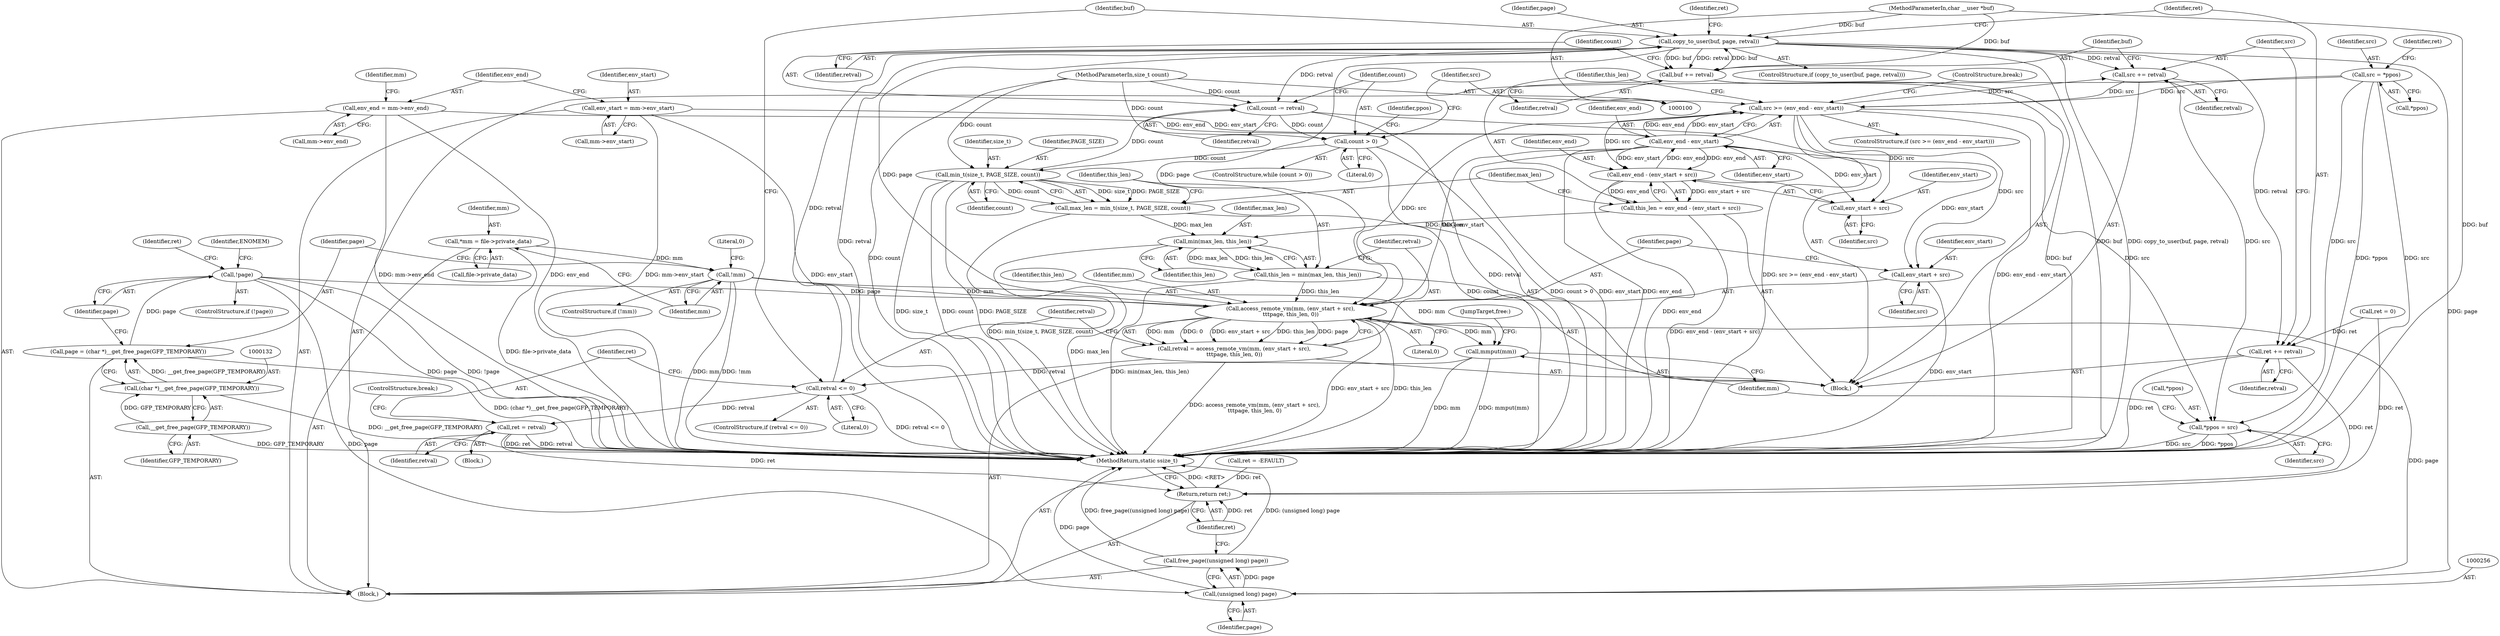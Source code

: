 digraph "0_linux_8148a73c9901a8794a50f950083c00ccf97d43b3@API" {
"1000225" [label="(Call,copy_to_user(buf, page, retval))"];
"1000241" [label="(Call,buf += retval)"];
"1000225" [label="(Call,copy_to_user(buf, page, retval))"];
"1000102" [label="(MethodParameterIn,char __user *buf)"];
"1000207" [label="(Call,access_remote_vm(mm, (env_start + src),\n\t\t\tpage, this_len, 0))"];
"1000125" [label="(Call,!mm)"];
"1000117" [label="(Call,*mm = file->private_data)"];
"1000183" [label="(Call,env_end - env_start)"];
"1000189" [label="(Call,env_end - (env_start + src))"];
"1000181" [label="(Call,src >= (env_end - env_start))"];
"1000238" [label="(Call,src += retval)"];
"1000108" [label="(Call,src = *ppos)"];
"1000162" [label="(Call,env_end = mm->env_end)"];
"1000157" [label="(Call,env_start = mm->env_start)"];
"1000136" [label="(Call,!page)"];
"1000129" [label="(Call,page = (char *)__get_free_page(GFP_TEMPORARY))"];
"1000131" [label="(Call,(char *)__get_free_page(GFP_TEMPORARY))"];
"1000133" [label="(Call,__get_free_page(GFP_TEMPORARY))"];
"1000200" [label="(Call,this_len = min(max_len, this_len))"];
"1000202" [label="(Call,min(max_len, this_len))"];
"1000194" [label="(Call,max_len = min_t(size_t, PAGE_SIZE, count))"];
"1000196" [label="(Call,min_t(size_t, PAGE_SIZE, count))"];
"1000173" [label="(Call,count > 0)"];
"1000244" [label="(Call,count -= retval)"];
"1000103" [label="(MethodParameterIn,size_t count)"];
"1000187" [label="(Call,this_len = env_end - (env_start + src))"];
"1000216" [label="(Call,retval <= 0)"];
"1000205" [label="(Call,retval = access_remote_vm(mm, (env_start + src),\n\t\t\tpage, this_len, 0))"];
"1000220" [label="(Call,ret = retval)"];
"1000258" [label="(Return,return ret;)"];
"1000235" [label="(Call,ret += retval)"];
"1000191" [label="(Call,env_start + src)"];
"1000209" [label="(Call,env_start + src)"];
"1000247" [label="(Call,*ppos = src)"];
"1000255" [label="(Call,(unsigned long) page)"];
"1000254" [label="(Call,free_page((unsigned long) page))"];
"1000251" [label="(Call,mmput(mm))"];
"1000136" [label="(Call,!page)"];
"1000231" [label="(Identifier,ret)"];
"1000200" [label="(Call,this_len = min(max_len, this_len))"];
"1000180" [label="(ControlStructure,if (src >= (env_end - env_start)))"];
"1000242" [label="(Identifier,buf)"];
"1000226" [label="(Identifier,buf)"];
"1000241" [label="(Call,buf += retval)"];
"1000191" [label="(Call,env_start + src)"];
"1000103" [label="(MethodParameterIn,size_t count)"];
"1000134" [label="(Identifier,GFP_TEMPORARY)"];
"1000257" [label="(Identifier,page)"];
"1000243" [label="(Identifier,retval)"];
"1000224" [label="(ControlStructure,if (copy_to_user(buf, page, retval)))"];
"1000253" [label="(JumpTarget,free:)"];
"1000215" [label="(ControlStructure,if (retval <= 0))"];
"1000219" [label="(Block,)"];
"1000108" [label="(Call,src = *ppos)"];
"1000247" [label="(Call,*ppos = src)"];
"1000117" [label="(Call,*mm = file->private_data)"];
"1000157" [label="(Call,env_start = mm->env_start)"];
"1000220" [label="(Call,ret = retval)"];
"1000140" [label="(Identifier,ENOMEM)"];
"1000212" [label="(Identifier,page)"];
"1000137" [label="(Identifier,page)"];
"1000114" [label="(Identifier,ret)"];
"1000173" [label="(Call,count > 0)"];
"1000195" [label="(Identifier,max_len)"];
"1000216" [label="(Call,retval <= 0)"];
"1000130" [label="(Identifier,page)"];
"1000109" [label="(Identifier,src)"];
"1000222" [label="(Identifier,retval)"];
"1000213" [label="(Identifier,this_len)"];
"1000185" [label="(Identifier,env_start)"];
"1000227" [label="(Identifier,page)"];
"1000245" [label="(Identifier,count)"];
"1000181" [label="(Call,src >= (env_end - env_start))"];
"1000119" [label="(Call,file->private_data)"];
"1000133" [label="(Call,__get_free_page(GFP_TEMPORARY))"];
"1000164" [label="(Call,mm->env_end)"];
"1000170" [label="(Identifier,mm)"];
"1000246" [label="(Identifier,retval)"];
"1000255" [label="(Call,(unsigned long) page)"];
"1000249" [label="(Identifier,ppos)"];
"1000201" [label="(Identifier,this_len)"];
"1000129" [label="(Call,page = (char *)__get_free_page(GFP_TEMPORARY))"];
"1000187" [label="(Call,this_len = env_end - (env_start + src))"];
"1000110" [label="(Call,*ppos)"];
"1000192" [label="(Identifier,env_start)"];
"1000244" [label="(Call,count -= retval)"];
"1000128" [label="(Literal,0)"];
"1000190" [label="(Identifier,env_end)"];
"1000202" [label="(Call,min(max_len, this_len))"];
"1000209" [label="(Call,env_start + src)"];
"1000218" [label="(Literal,0)"];
"1000210" [label="(Identifier,env_start)"];
"1000102" [label="(MethodParameterIn,char __user *buf)"];
"1000182" [label="(Identifier,src)"];
"1000172" [label="(ControlStructure,while (count > 0))"];
"1000184" [label="(Identifier,env_end)"];
"1000225" [label="(Call,copy_to_user(buf, page, retval))"];
"1000206" [label="(Identifier,retval)"];
"1000183" [label="(Call,env_end - env_start)"];
"1000223" [label="(ControlStructure,break;)"];
"1000211" [label="(Identifier,src)"];
"1000105" [label="(Block,)"];
"1000126" [label="(Identifier,mm)"];
"1000259" [label="(Identifier,ret)"];
"1000159" [label="(Call,mm->env_start)"];
"1000198" [label="(Identifier,PAGE_SIZE)"];
"1000214" [label="(Literal,0)"];
"1000258" [label="(Return,return ret;)"];
"1000239" [label="(Identifier,src)"];
"1000186" [label="(ControlStructure,break;)"];
"1000131" [label="(Call,(char *)__get_free_page(GFP_TEMPORARY))"];
"1000236" [label="(Identifier,ret)"];
"1000207" [label="(Call,access_remote_vm(mm, (env_start + src),\n\t\t\tpage, this_len, 0))"];
"1000260" [label="(MethodReturn,static ssize_t)"];
"1000197" [label="(Identifier,size_t)"];
"1000125" [label="(Call,!mm)"];
"1000250" [label="(Identifier,src)"];
"1000199" [label="(Identifier,count)"];
"1000252" [label="(Identifier,mm)"];
"1000141" [label="(Call,ret = 0)"];
"1000230" [label="(Call,ret = -EFAULT)"];
"1000204" [label="(Identifier,this_len)"];
"1000228" [label="(Identifier,retval)"];
"1000162" [label="(Call,env_end = mm->env_end)"];
"1000205" [label="(Call,retval = access_remote_vm(mm, (env_start + src),\n\t\t\tpage, this_len, 0))"];
"1000194" [label="(Call,max_len = min_t(size_t, PAGE_SIZE, count))"];
"1000135" [label="(ControlStructure,if (!page))"];
"1000176" [label="(Block,)"];
"1000124" [label="(ControlStructure,if (!mm))"];
"1000235" [label="(Call,ret += retval)"];
"1000163" [label="(Identifier,env_end)"];
"1000158" [label="(Identifier,env_start)"];
"1000189" [label="(Call,env_end - (env_start + src))"];
"1000254" [label="(Call,free_page((unsigned long) page))"];
"1000174" [label="(Identifier,count)"];
"1000240" [label="(Identifier,retval)"];
"1000221" [label="(Identifier,ret)"];
"1000196" [label="(Call,min_t(size_t, PAGE_SIZE, count))"];
"1000237" [label="(Identifier,retval)"];
"1000217" [label="(Identifier,retval)"];
"1000188" [label="(Identifier,this_len)"];
"1000175" [label="(Literal,0)"];
"1000238" [label="(Call,src += retval)"];
"1000142" [label="(Identifier,ret)"];
"1000193" [label="(Identifier,src)"];
"1000248" [label="(Call,*ppos)"];
"1000208" [label="(Identifier,mm)"];
"1000203" [label="(Identifier,max_len)"];
"1000251" [label="(Call,mmput(mm))"];
"1000118" [label="(Identifier,mm)"];
"1000225" -> "1000224"  [label="AST: "];
"1000225" -> "1000228"  [label="CFG: "];
"1000226" -> "1000225"  [label="AST: "];
"1000227" -> "1000225"  [label="AST: "];
"1000228" -> "1000225"  [label="AST: "];
"1000231" -> "1000225"  [label="CFG: "];
"1000236" -> "1000225"  [label="CFG: "];
"1000225" -> "1000260"  [label="DDG: buf"];
"1000225" -> "1000260"  [label="DDG: copy_to_user(buf, page, retval)"];
"1000225" -> "1000260"  [label="DDG: retval"];
"1000225" -> "1000207"  [label="DDG: page"];
"1000241" -> "1000225"  [label="DDG: buf"];
"1000102" -> "1000225"  [label="DDG: buf"];
"1000207" -> "1000225"  [label="DDG: page"];
"1000216" -> "1000225"  [label="DDG: retval"];
"1000225" -> "1000235"  [label="DDG: retval"];
"1000225" -> "1000238"  [label="DDG: retval"];
"1000225" -> "1000241"  [label="DDG: retval"];
"1000225" -> "1000241"  [label="DDG: buf"];
"1000225" -> "1000244"  [label="DDG: retval"];
"1000225" -> "1000255"  [label="DDG: page"];
"1000241" -> "1000176"  [label="AST: "];
"1000241" -> "1000243"  [label="CFG: "];
"1000242" -> "1000241"  [label="AST: "];
"1000243" -> "1000241"  [label="AST: "];
"1000245" -> "1000241"  [label="CFG: "];
"1000241" -> "1000260"  [label="DDG: buf"];
"1000102" -> "1000241"  [label="DDG: buf"];
"1000102" -> "1000100"  [label="AST: "];
"1000102" -> "1000260"  [label="DDG: buf"];
"1000207" -> "1000205"  [label="AST: "];
"1000207" -> "1000214"  [label="CFG: "];
"1000208" -> "1000207"  [label="AST: "];
"1000209" -> "1000207"  [label="AST: "];
"1000212" -> "1000207"  [label="AST: "];
"1000213" -> "1000207"  [label="AST: "];
"1000214" -> "1000207"  [label="AST: "];
"1000205" -> "1000207"  [label="CFG: "];
"1000207" -> "1000260"  [label="DDG: env_start + src"];
"1000207" -> "1000260"  [label="DDG: this_len"];
"1000207" -> "1000205"  [label="DDG: mm"];
"1000207" -> "1000205"  [label="DDG: 0"];
"1000207" -> "1000205"  [label="DDG: env_start + src"];
"1000207" -> "1000205"  [label="DDG: this_len"];
"1000207" -> "1000205"  [label="DDG: page"];
"1000125" -> "1000207"  [label="DDG: mm"];
"1000183" -> "1000207"  [label="DDG: env_start"];
"1000181" -> "1000207"  [label="DDG: src"];
"1000136" -> "1000207"  [label="DDG: page"];
"1000200" -> "1000207"  [label="DDG: this_len"];
"1000207" -> "1000251"  [label="DDG: mm"];
"1000207" -> "1000255"  [label="DDG: page"];
"1000125" -> "1000124"  [label="AST: "];
"1000125" -> "1000126"  [label="CFG: "];
"1000126" -> "1000125"  [label="AST: "];
"1000128" -> "1000125"  [label="CFG: "];
"1000130" -> "1000125"  [label="CFG: "];
"1000125" -> "1000260"  [label="DDG: mm"];
"1000125" -> "1000260"  [label="DDG: !mm"];
"1000117" -> "1000125"  [label="DDG: mm"];
"1000125" -> "1000251"  [label="DDG: mm"];
"1000117" -> "1000105"  [label="AST: "];
"1000117" -> "1000119"  [label="CFG: "];
"1000118" -> "1000117"  [label="AST: "];
"1000119" -> "1000117"  [label="AST: "];
"1000126" -> "1000117"  [label="CFG: "];
"1000117" -> "1000260"  [label="DDG: file->private_data"];
"1000183" -> "1000181"  [label="AST: "];
"1000183" -> "1000185"  [label="CFG: "];
"1000184" -> "1000183"  [label="AST: "];
"1000185" -> "1000183"  [label="AST: "];
"1000181" -> "1000183"  [label="CFG: "];
"1000183" -> "1000260"  [label="DDG: env_start"];
"1000183" -> "1000260"  [label="DDG: env_end"];
"1000183" -> "1000181"  [label="DDG: env_end"];
"1000183" -> "1000181"  [label="DDG: env_start"];
"1000189" -> "1000183"  [label="DDG: env_end"];
"1000162" -> "1000183"  [label="DDG: env_end"];
"1000157" -> "1000183"  [label="DDG: env_start"];
"1000183" -> "1000189"  [label="DDG: env_end"];
"1000183" -> "1000189"  [label="DDG: env_start"];
"1000183" -> "1000191"  [label="DDG: env_start"];
"1000183" -> "1000209"  [label="DDG: env_start"];
"1000189" -> "1000187"  [label="AST: "];
"1000189" -> "1000191"  [label="CFG: "];
"1000190" -> "1000189"  [label="AST: "];
"1000191" -> "1000189"  [label="AST: "];
"1000187" -> "1000189"  [label="CFG: "];
"1000189" -> "1000260"  [label="DDG: env_end"];
"1000189" -> "1000187"  [label="DDG: env_end"];
"1000189" -> "1000187"  [label="DDG: env_start + src"];
"1000181" -> "1000189"  [label="DDG: src"];
"1000181" -> "1000180"  [label="AST: "];
"1000182" -> "1000181"  [label="AST: "];
"1000186" -> "1000181"  [label="CFG: "];
"1000188" -> "1000181"  [label="CFG: "];
"1000181" -> "1000260"  [label="DDG: src >= (env_end - env_start)"];
"1000181" -> "1000260"  [label="DDG: env_end - env_start"];
"1000238" -> "1000181"  [label="DDG: src"];
"1000108" -> "1000181"  [label="DDG: src"];
"1000181" -> "1000191"  [label="DDG: src"];
"1000181" -> "1000209"  [label="DDG: src"];
"1000181" -> "1000238"  [label="DDG: src"];
"1000181" -> "1000247"  [label="DDG: src"];
"1000238" -> "1000176"  [label="AST: "];
"1000238" -> "1000240"  [label="CFG: "];
"1000239" -> "1000238"  [label="AST: "];
"1000240" -> "1000238"  [label="AST: "];
"1000242" -> "1000238"  [label="CFG: "];
"1000238" -> "1000247"  [label="DDG: src"];
"1000108" -> "1000105"  [label="AST: "];
"1000108" -> "1000110"  [label="CFG: "];
"1000109" -> "1000108"  [label="AST: "];
"1000110" -> "1000108"  [label="AST: "];
"1000114" -> "1000108"  [label="CFG: "];
"1000108" -> "1000260"  [label="DDG: *ppos"];
"1000108" -> "1000260"  [label="DDG: src"];
"1000108" -> "1000247"  [label="DDG: src"];
"1000162" -> "1000105"  [label="AST: "];
"1000162" -> "1000164"  [label="CFG: "];
"1000163" -> "1000162"  [label="AST: "];
"1000164" -> "1000162"  [label="AST: "];
"1000170" -> "1000162"  [label="CFG: "];
"1000162" -> "1000260"  [label="DDG: mm->env_end"];
"1000162" -> "1000260"  [label="DDG: env_end"];
"1000157" -> "1000105"  [label="AST: "];
"1000157" -> "1000159"  [label="CFG: "];
"1000158" -> "1000157"  [label="AST: "];
"1000159" -> "1000157"  [label="AST: "];
"1000163" -> "1000157"  [label="CFG: "];
"1000157" -> "1000260"  [label="DDG: mm->env_start"];
"1000157" -> "1000260"  [label="DDG: env_start"];
"1000136" -> "1000135"  [label="AST: "];
"1000136" -> "1000137"  [label="CFG: "];
"1000137" -> "1000136"  [label="AST: "];
"1000140" -> "1000136"  [label="CFG: "];
"1000142" -> "1000136"  [label="CFG: "];
"1000136" -> "1000260"  [label="DDG: !page"];
"1000136" -> "1000260"  [label="DDG: page"];
"1000129" -> "1000136"  [label="DDG: page"];
"1000136" -> "1000255"  [label="DDG: page"];
"1000129" -> "1000105"  [label="AST: "];
"1000129" -> "1000131"  [label="CFG: "];
"1000130" -> "1000129"  [label="AST: "];
"1000131" -> "1000129"  [label="AST: "];
"1000137" -> "1000129"  [label="CFG: "];
"1000129" -> "1000260"  [label="DDG: (char *)__get_free_page(GFP_TEMPORARY)"];
"1000131" -> "1000129"  [label="DDG: __get_free_page(GFP_TEMPORARY)"];
"1000131" -> "1000133"  [label="CFG: "];
"1000132" -> "1000131"  [label="AST: "];
"1000133" -> "1000131"  [label="AST: "];
"1000131" -> "1000260"  [label="DDG: __get_free_page(GFP_TEMPORARY)"];
"1000133" -> "1000131"  [label="DDG: GFP_TEMPORARY"];
"1000133" -> "1000134"  [label="CFG: "];
"1000134" -> "1000133"  [label="AST: "];
"1000133" -> "1000260"  [label="DDG: GFP_TEMPORARY"];
"1000200" -> "1000176"  [label="AST: "];
"1000200" -> "1000202"  [label="CFG: "];
"1000201" -> "1000200"  [label="AST: "];
"1000202" -> "1000200"  [label="AST: "];
"1000206" -> "1000200"  [label="CFG: "];
"1000200" -> "1000260"  [label="DDG: min(max_len, this_len)"];
"1000202" -> "1000200"  [label="DDG: max_len"];
"1000202" -> "1000200"  [label="DDG: this_len"];
"1000202" -> "1000204"  [label="CFG: "];
"1000203" -> "1000202"  [label="AST: "];
"1000204" -> "1000202"  [label="AST: "];
"1000202" -> "1000260"  [label="DDG: max_len"];
"1000194" -> "1000202"  [label="DDG: max_len"];
"1000187" -> "1000202"  [label="DDG: this_len"];
"1000194" -> "1000176"  [label="AST: "];
"1000194" -> "1000196"  [label="CFG: "];
"1000195" -> "1000194"  [label="AST: "];
"1000196" -> "1000194"  [label="AST: "];
"1000201" -> "1000194"  [label="CFG: "];
"1000194" -> "1000260"  [label="DDG: min_t(size_t, PAGE_SIZE, count)"];
"1000196" -> "1000194"  [label="DDG: size_t"];
"1000196" -> "1000194"  [label="DDG: PAGE_SIZE"];
"1000196" -> "1000194"  [label="DDG: count"];
"1000196" -> "1000199"  [label="CFG: "];
"1000197" -> "1000196"  [label="AST: "];
"1000198" -> "1000196"  [label="AST: "];
"1000199" -> "1000196"  [label="AST: "];
"1000196" -> "1000260"  [label="DDG: size_t"];
"1000196" -> "1000260"  [label="DDG: count"];
"1000196" -> "1000260"  [label="DDG: PAGE_SIZE"];
"1000173" -> "1000196"  [label="DDG: count"];
"1000103" -> "1000196"  [label="DDG: count"];
"1000196" -> "1000244"  [label="DDG: count"];
"1000173" -> "1000172"  [label="AST: "];
"1000173" -> "1000175"  [label="CFG: "];
"1000174" -> "1000173"  [label="AST: "];
"1000175" -> "1000173"  [label="AST: "];
"1000182" -> "1000173"  [label="CFG: "];
"1000249" -> "1000173"  [label="CFG: "];
"1000173" -> "1000260"  [label="DDG: count > 0"];
"1000173" -> "1000260"  [label="DDG: count"];
"1000244" -> "1000173"  [label="DDG: count"];
"1000103" -> "1000173"  [label="DDG: count"];
"1000244" -> "1000176"  [label="AST: "];
"1000244" -> "1000246"  [label="CFG: "];
"1000245" -> "1000244"  [label="AST: "];
"1000246" -> "1000244"  [label="AST: "];
"1000174" -> "1000244"  [label="CFG: "];
"1000244" -> "1000260"  [label="DDG: retval"];
"1000103" -> "1000244"  [label="DDG: count"];
"1000103" -> "1000100"  [label="AST: "];
"1000103" -> "1000260"  [label="DDG: count"];
"1000187" -> "1000176"  [label="AST: "];
"1000188" -> "1000187"  [label="AST: "];
"1000195" -> "1000187"  [label="CFG: "];
"1000187" -> "1000260"  [label="DDG: env_end - (env_start + src)"];
"1000216" -> "1000215"  [label="AST: "];
"1000216" -> "1000218"  [label="CFG: "];
"1000217" -> "1000216"  [label="AST: "];
"1000218" -> "1000216"  [label="AST: "];
"1000221" -> "1000216"  [label="CFG: "];
"1000226" -> "1000216"  [label="CFG: "];
"1000216" -> "1000260"  [label="DDG: retval <= 0"];
"1000205" -> "1000216"  [label="DDG: retval"];
"1000216" -> "1000220"  [label="DDG: retval"];
"1000205" -> "1000176"  [label="AST: "];
"1000206" -> "1000205"  [label="AST: "];
"1000217" -> "1000205"  [label="CFG: "];
"1000205" -> "1000260"  [label="DDG: access_remote_vm(mm, (env_start + src),\n\t\t\tpage, this_len, 0)"];
"1000220" -> "1000219"  [label="AST: "];
"1000220" -> "1000222"  [label="CFG: "];
"1000221" -> "1000220"  [label="AST: "];
"1000222" -> "1000220"  [label="AST: "];
"1000223" -> "1000220"  [label="CFG: "];
"1000220" -> "1000260"  [label="DDG: retval"];
"1000220" -> "1000260"  [label="DDG: ret"];
"1000220" -> "1000258"  [label="DDG: ret"];
"1000258" -> "1000105"  [label="AST: "];
"1000258" -> "1000259"  [label="CFG: "];
"1000259" -> "1000258"  [label="AST: "];
"1000260" -> "1000258"  [label="CFG: "];
"1000258" -> "1000260"  [label="DDG: <RET>"];
"1000259" -> "1000258"  [label="DDG: ret"];
"1000141" -> "1000258"  [label="DDG: ret"];
"1000235" -> "1000258"  [label="DDG: ret"];
"1000230" -> "1000258"  [label="DDG: ret"];
"1000235" -> "1000176"  [label="AST: "];
"1000235" -> "1000237"  [label="CFG: "];
"1000236" -> "1000235"  [label="AST: "];
"1000237" -> "1000235"  [label="AST: "];
"1000239" -> "1000235"  [label="CFG: "];
"1000235" -> "1000260"  [label="DDG: ret"];
"1000141" -> "1000235"  [label="DDG: ret"];
"1000191" -> "1000193"  [label="CFG: "];
"1000192" -> "1000191"  [label="AST: "];
"1000193" -> "1000191"  [label="AST: "];
"1000209" -> "1000211"  [label="CFG: "];
"1000210" -> "1000209"  [label="AST: "];
"1000211" -> "1000209"  [label="AST: "];
"1000212" -> "1000209"  [label="CFG: "];
"1000209" -> "1000260"  [label="DDG: env_start"];
"1000247" -> "1000105"  [label="AST: "];
"1000247" -> "1000250"  [label="CFG: "];
"1000248" -> "1000247"  [label="AST: "];
"1000250" -> "1000247"  [label="AST: "];
"1000252" -> "1000247"  [label="CFG: "];
"1000247" -> "1000260"  [label="DDG: src"];
"1000247" -> "1000260"  [label="DDG: *ppos"];
"1000255" -> "1000254"  [label="AST: "];
"1000255" -> "1000257"  [label="CFG: "];
"1000256" -> "1000255"  [label="AST: "];
"1000257" -> "1000255"  [label="AST: "];
"1000254" -> "1000255"  [label="CFG: "];
"1000255" -> "1000260"  [label="DDG: page"];
"1000255" -> "1000254"  [label="DDG: page"];
"1000254" -> "1000105"  [label="AST: "];
"1000259" -> "1000254"  [label="CFG: "];
"1000254" -> "1000260"  [label="DDG: (unsigned long) page"];
"1000254" -> "1000260"  [label="DDG: free_page((unsigned long) page)"];
"1000251" -> "1000105"  [label="AST: "];
"1000251" -> "1000252"  [label="CFG: "];
"1000252" -> "1000251"  [label="AST: "];
"1000253" -> "1000251"  [label="CFG: "];
"1000251" -> "1000260"  [label="DDG: mmput(mm)"];
"1000251" -> "1000260"  [label="DDG: mm"];
}
